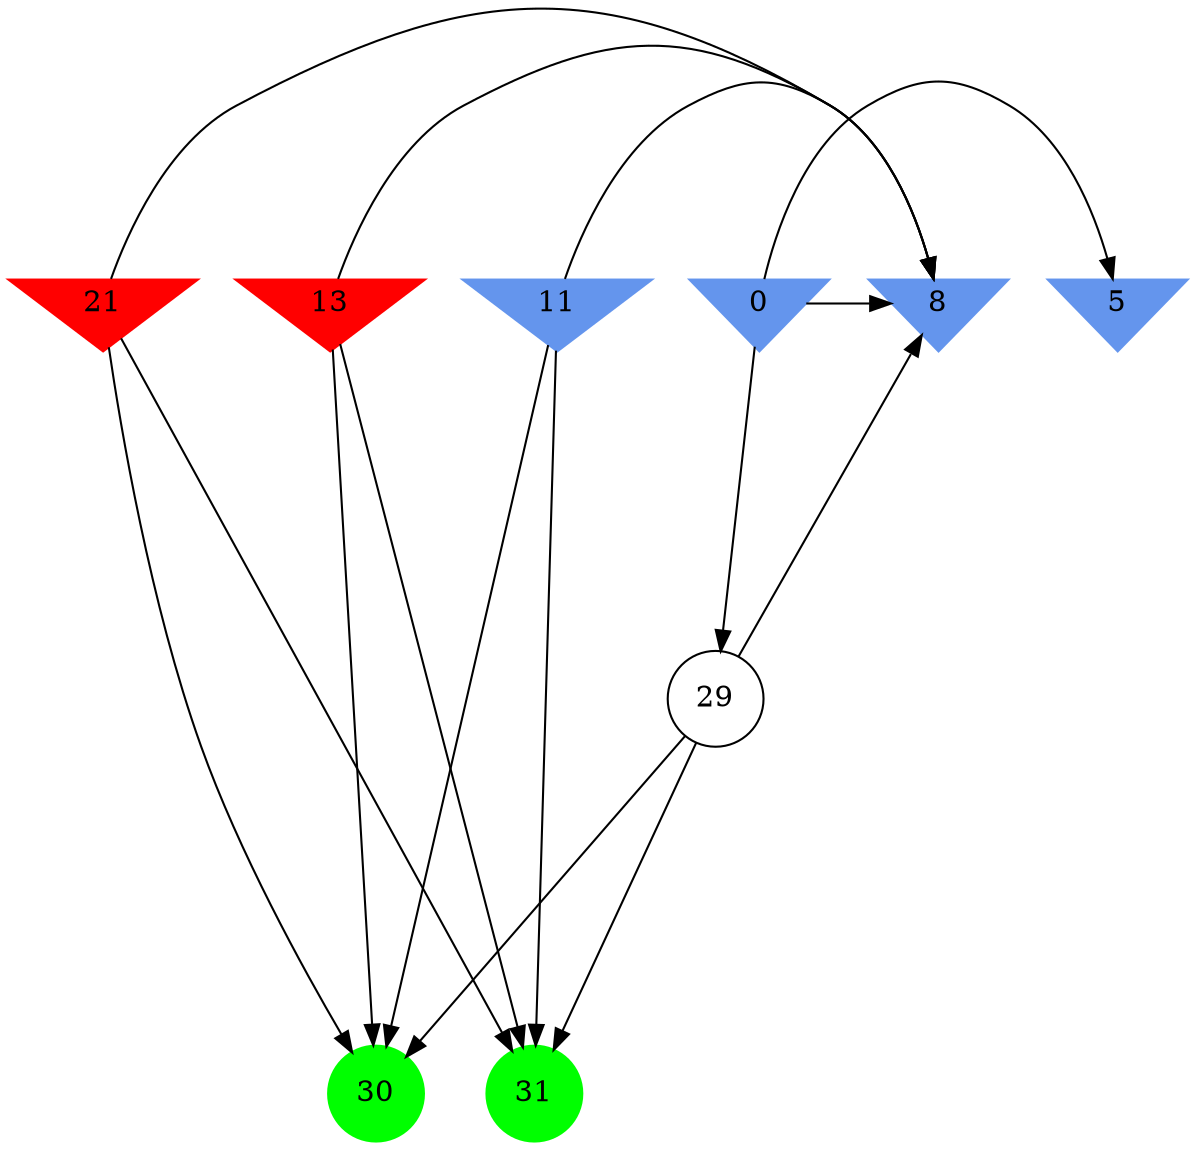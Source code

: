 digraph brain {
	ranksep=2.0;
	0 [shape=invtriangle,style=filled,color=cornflowerblue];
	5 [shape=invtriangle,style=filled,color=cornflowerblue];
	8 [shape=invtriangle,style=filled,color=cornflowerblue];
	11 [shape=invtriangle,style=filled,color=cornflowerblue];
	13 [shape=invtriangle,style=filled,color=red];
	21 [shape=invtriangle,style=filled,color=red];
	29 [shape=circle,color=black];
	30 [shape=circle,style=filled,color=green];
	31 [shape=circle,style=filled,color=green];
	0	->	8;
	0	->	29;
	0	->	5;
	13	->	31;
	13	->	8;
	13	->	30;
	11	->	31;
	11	->	8;
	11	->	30;
	29	->	31;
	29	->	8;
	29	->	30;
	21	->	31;
	21	->	8;
	21	->	30;
	{ rank=same; 0; 5; 8; 11; 13; 21; }
	{ rank=same; 29; }
	{ rank=same; 30; 31; }
}

